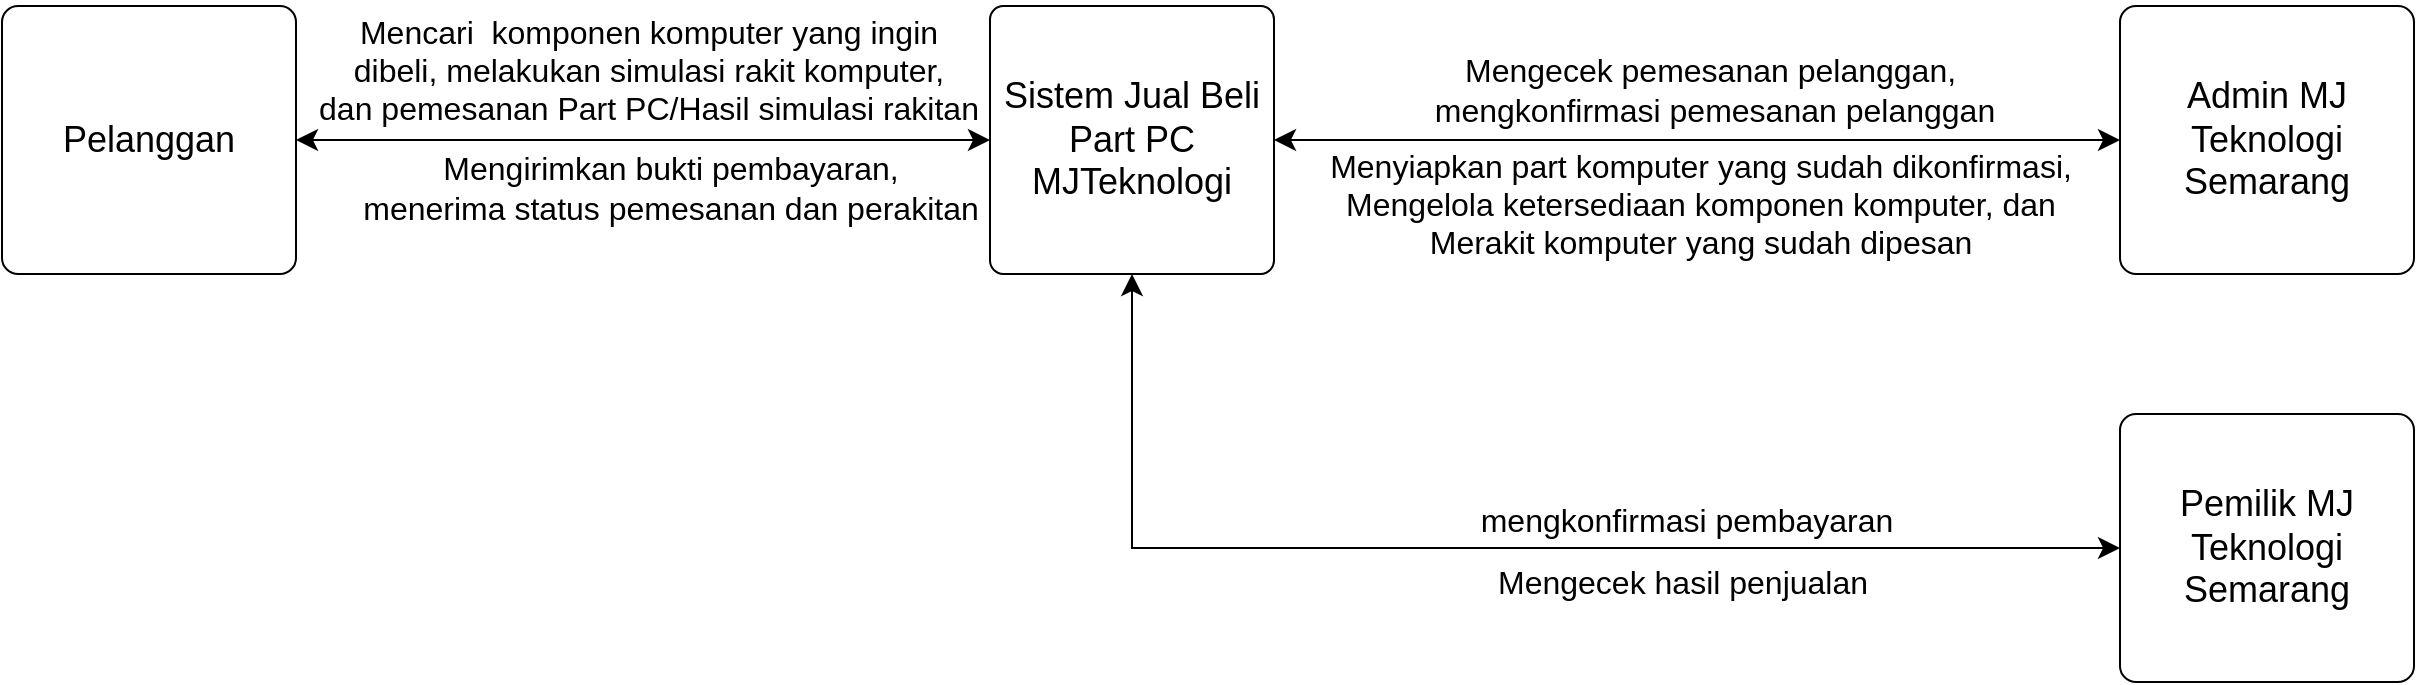 <mxfile version="23.1.7" type="github">
  <diagram name="Skema Sistem Pembelian PC" id="LTwTWlUESocyVN-O_0bX">
    <mxGraphModel dx="1834" dy="822" grid="0" gridSize="10" guides="1" tooltips="1" connect="1" arrows="1" fold="1" page="0" pageScale="1" pageWidth="850" pageHeight="1100" math="0" shadow="0">
      <root>
        <mxCell id="0" />
        <mxCell id="1" parent="0" />
        <mxCell id="ectNz7tGimnN0HGEFkve-7" style="edgeStyle=none;curved=1;rounded=0;orthogonalLoop=1;jettySize=auto;html=1;exitX=1;exitY=0.5;exitDx=0;exitDy=0;entryX=0;entryY=0.5;entryDx=0;entryDy=0;fontSize=12;startSize=8;endSize=8;startArrow=classic;startFill=1;" edge="1" parent="1" source="Oldoorq-WCMmPgYF-nSC-1" target="Oldoorq-WCMmPgYF-nSC-2">
          <mxGeometry relative="1" as="geometry" />
        </mxCell>
        <mxCell id="Oldoorq-WCMmPgYF-nSC-1" value="&lt;font style=&quot;font-size: 18px;&quot;&gt;Pelanggan&lt;/font&gt;" style="rounded=1;whiteSpace=wrap;html=1;arcSize=6;" parent="1" vertex="1">
          <mxGeometry x="-360" y="9" width="147" height="134" as="geometry" />
        </mxCell>
        <mxCell id="ectNz7tGimnN0HGEFkve-9" style="edgeStyle=none;curved=1;rounded=0;orthogonalLoop=1;jettySize=auto;html=1;exitX=1;exitY=0.5;exitDx=0;exitDy=0;entryX=0;entryY=0.5;entryDx=0;entryDy=0;fontSize=12;startSize=8;endSize=8;startArrow=classic;startFill=1;" edge="1" parent="1" source="Oldoorq-WCMmPgYF-nSC-2" target="Oldoorq-WCMmPgYF-nSC-19">
          <mxGeometry relative="1" as="geometry" />
        </mxCell>
        <mxCell id="ectNz7tGimnN0HGEFkve-10" style="edgeStyle=orthogonalEdgeStyle;rounded=0;orthogonalLoop=1;jettySize=auto;html=1;exitX=0.5;exitY=1;exitDx=0;exitDy=0;entryX=0;entryY=0.5;entryDx=0;entryDy=0;fontSize=12;startSize=8;endSize=8;startArrow=classic;startFill=1;" edge="1" parent="1" source="Oldoorq-WCMmPgYF-nSC-2" target="ectNz7tGimnN0HGEFkve-1">
          <mxGeometry relative="1" as="geometry" />
        </mxCell>
        <mxCell id="Oldoorq-WCMmPgYF-nSC-2" value="&lt;font style=&quot;font-size: 18px;&quot;&gt;Sistem Jual Beli Part PC MJTeknologi&lt;/font&gt;" style="rounded=1;whiteSpace=wrap;html=1;arcSize=5;" parent="1" vertex="1">
          <mxGeometry x="134" y="9" width="142" height="134" as="geometry" />
        </mxCell>
        <mxCell id="Oldoorq-WCMmPgYF-nSC-12" value="Mengirimkan bukti pembayaran,&lt;br&gt;menerima status pemesanan dan perakitan" style="text;html=1;align=center;verticalAlign=middle;resizable=0;points=[];autosize=1;strokeColor=none;fillColor=none;fontSize=16;" parent="1" vertex="1">
          <mxGeometry x="-189" y="75" width="326" height="50" as="geometry" />
        </mxCell>
        <mxCell id="Oldoorq-WCMmPgYF-nSC-13" value="&lt;font style=&quot;font-size: 16px;&quot;&gt;Mencari&amp;nbsp; komponen komputer yang ingin &lt;br&gt;dibeli, melakukan simulasi rakit komputer,&lt;br&gt;dan pemesanan Part PC/Hasil simulasi rakitan&lt;br&gt;&lt;/font&gt;" style="text;html=1;align=center;verticalAlign=middle;resizable=0;points=[];autosize=1;strokeColor=none;fillColor=none;fontSize=16;" parent="1" vertex="1">
          <mxGeometry x="-211" y="6" width="348" height="70" as="geometry" />
        </mxCell>
        <mxCell id="Oldoorq-WCMmPgYF-nSC-19" value="&lt;font style=&quot;font-size: 18px;&quot;&gt;Admin MJ Teknologi Semarang&lt;/font&gt;" style="rounded=1;whiteSpace=wrap;html=1;arcSize=6;" parent="1" vertex="1">
          <mxGeometry x="699" y="9" width="147" height="134" as="geometry" />
        </mxCell>
        <mxCell id="Oldoorq-WCMmPgYF-nSC-23" value="Mengecek pemesanan pelanggan,&amp;nbsp;&lt;br&gt;mengkonfirmasi pemesanan pelanggan" style="text;html=1;align=center;verticalAlign=middle;resizable=0;points=[];autosize=1;strokeColor=none;fillColor=none;fontSize=16;" parent="1" vertex="1">
          <mxGeometry x="347" y="26" width="298" height="50" as="geometry" />
        </mxCell>
        <mxCell id="Oldoorq-WCMmPgYF-nSC-24" value="Menyiapkan part komputer yang sudah dikonfirmasi,&lt;br&gt;Mengelola ketersediaan komponen komputer, dan&lt;br&gt;Merakit komputer yang sudah dipesan" style="text;html=1;align=center;verticalAlign=middle;resizable=0;points=[];autosize=1;strokeColor=none;fillColor=none;fontSize=16;" parent="1" vertex="1">
          <mxGeometry x="294" y="73" width="389" height="70" as="geometry" />
        </mxCell>
        <mxCell id="ectNz7tGimnN0HGEFkve-1" value="&lt;font style=&quot;font-size: 18px;&quot;&gt;Pemilik MJ Teknologi Semarang&lt;/font&gt;" style="rounded=1;whiteSpace=wrap;html=1;arcSize=6;" vertex="1" parent="1">
          <mxGeometry x="699" y="213" width="147" height="134" as="geometry" />
        </mxCell>
        <mxCell id="ectNz7tGimnN0HGEFkve-4" value="Mengecek hasil penjualan" style="text;html=1;align=center;verticalAlign=middle;resizable=0;points=[];autosize=1;strokeColor=none;fillColor=none;fontSize=16;" vertex="1" parent="1">
          <mxGeometry x="378" y="281" width="203" height="31" as="geometry" />
        </mxCell>
        <mxCell id="ectNz7tGimnN0HGEFkve-11" value="mengkonfirmasi pembayaran" style="text;html=1;align=center;verticalAlign=middle;resizable=0;points=[];autosize=1;strokeColor=none;fillColor=none;fontSize=16;" vertex="1" parent="1">
          <mxGeometry x="370" y="250" width="224" height="31" as="geometry" />
        </mxCell>
      </root>
    </mxGraphModel>
  </diagram>
</mxfile>
